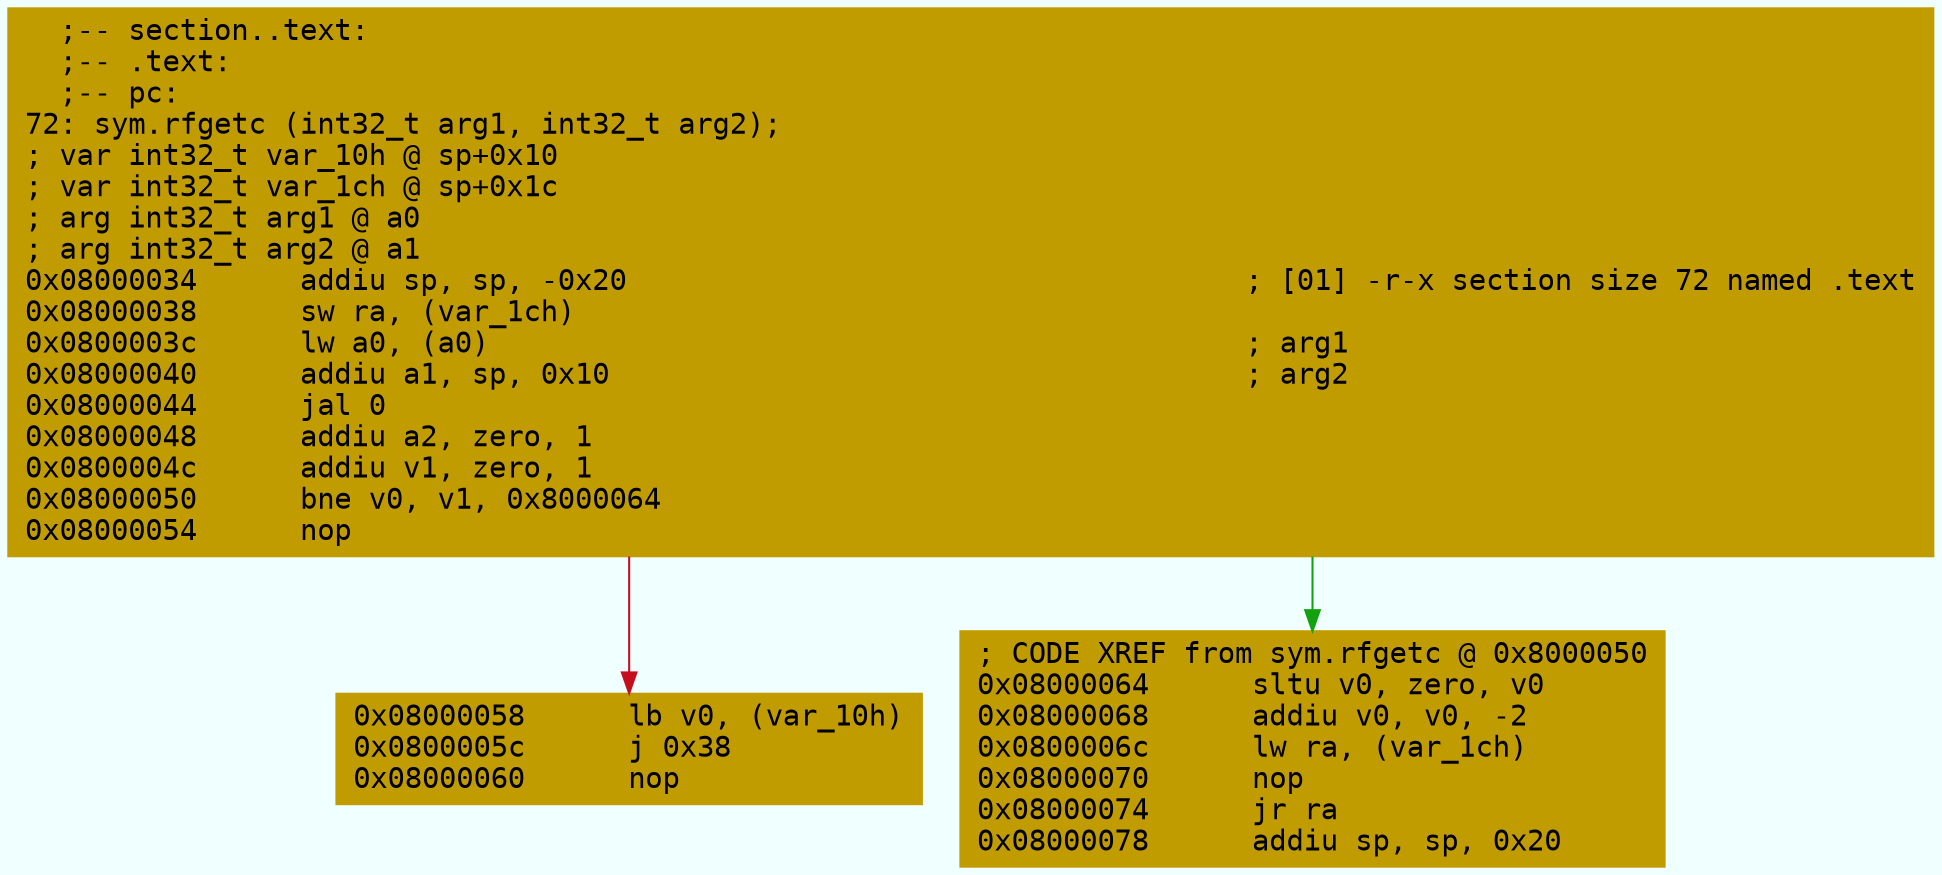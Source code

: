 digraph code {
	graph [bgcolor=azure fontsize=8 fontname="Courier" splines="ortho"];
	node [fillcolor=gray style=filled shape=box];
	edge [arrowhead="normal"];
	"0x08000034" [URL="sym.rfgetc/0x08000034", fillcolor="#c19c00",color="#c19c00", fontname="Courier",label="  ;-- section..text:\l  ;-- .text:\l  ;-- pc:\l72: sym.rfgetc (int32_t arg1, int32_t arg2);\l; var int32_t var_10h @ sp+0x10\l; var int32_t var_1ch @ sp+0x1c\l; arg int32_t arg1 @ a0\l; arg int32_t arg2 @ a1\l0x08000034      addiu sp, sp, -0x20                                    ; [01] -r-x section size 72 named .text\l0x08000038      sw ra, (var_1ch)\l0x0800003c      lw a0, (a0)                                            ; arg1\l0x08000040      addiu a1, sp, 0x10                                     ; arg2\l0x08000044      jal 0\l0x08000048      addiu a2, zero, 1\l0x0800004c      addiu v1, zero, 1\l0x08000050      bne v0, v1, 0x8000064\l0x08000054      nop\l"]
	"0x08000058" [URL="sym.rfgetc/0x08000058", fillcolor="#c19c00",color="#c19c00", fontname="Courier",label="0x08000058      lb v0, (var_10h)\l0x0800005c      j 0x38\l0x08000060      nop\l"]
	"0x08000064" [URL="sym.rfgetc/0x08000064", fillcolor="#c19c00",color="#c19c00", fontname="Courier",label="; CODE XREF from sym.rfgetc @ 0x8000050\l0x08000064      sltu v0, zero, v0\l0x08000068      addiu v0, v0, -2\l0x0800006c      lw ra, (var_1ch)\l0x08000070      nop\l0x08000074      jr ra\l0x08000078      addiu sp, sp, 0x20\l"]
        "0x08000034" -> "0x08000064" [color="#13a10e"];
        "0x08000034" -> "0x08000058" [color="#c50f1f"];
}
